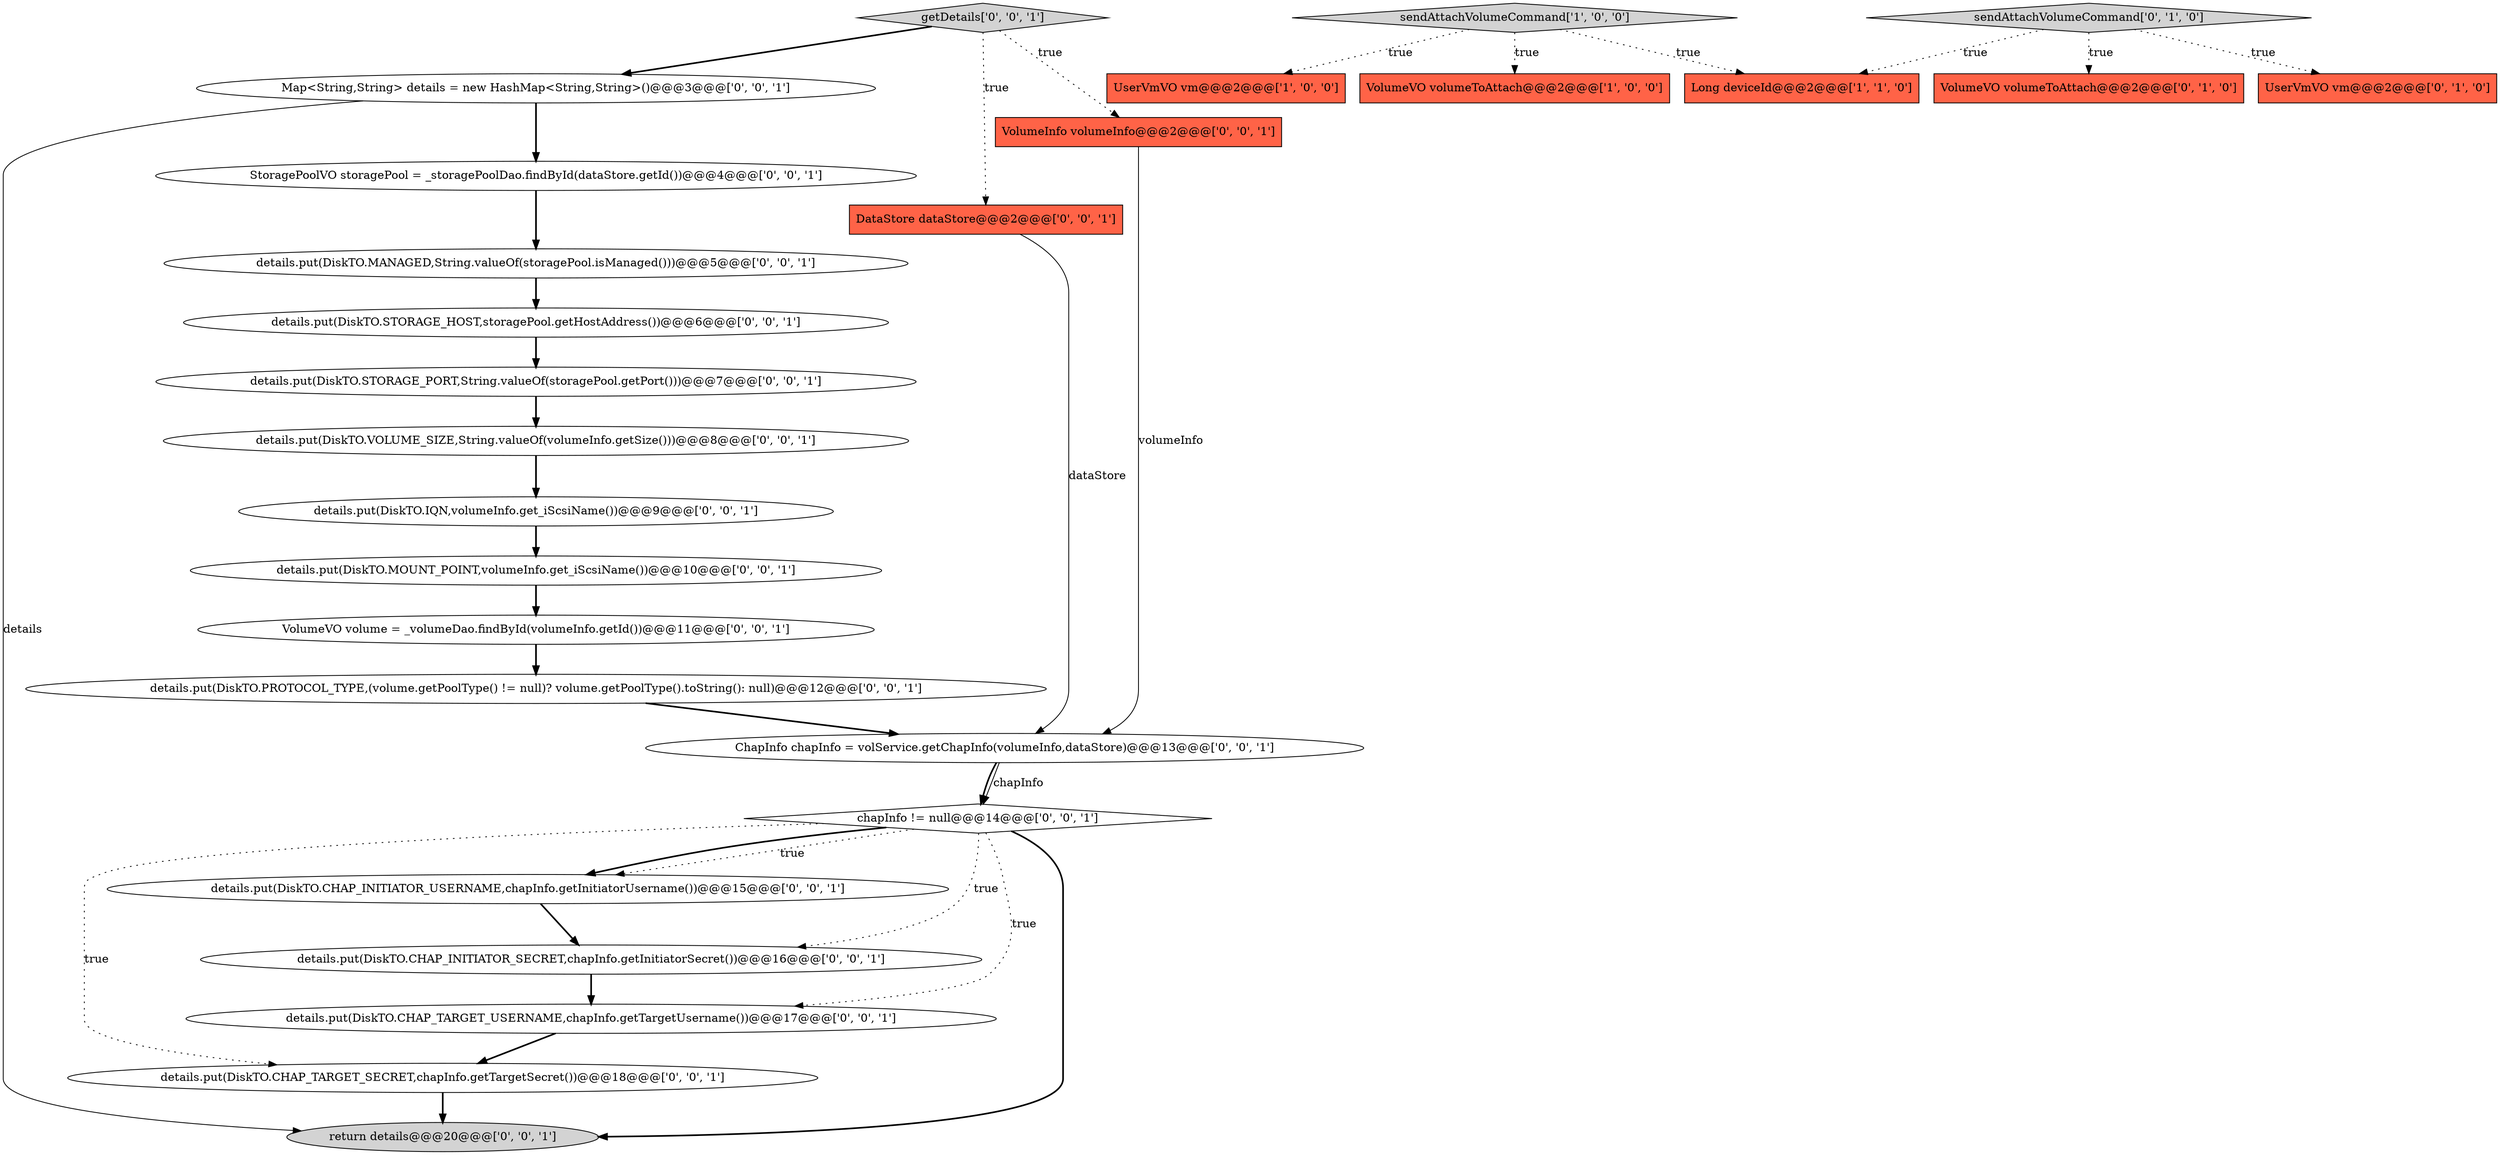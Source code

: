 digraph {
9 [style = filled, label = "chapInfo != null@@@14@@@['0', '0', '1']", fillcolor = white, shape = diamond image = "AAA0AAABBB3BBB"];
7 [style = filled, label = "VolumeVO volume = _volumeDao.findById(volumeInfo.getId())@@@11@@@['0', '0', '1']", fillcolor = white, shape = ellipse image = "AAA0AAABBB3BBB"];
0 [style = filled, label = "UserVmVO vm@@@2@@@['1', '0', '0']", fillcolor = tomato, shape = box image = "AAA0AAABBB1BBB"];
16 [style = filled, label = "VolumeInfo volumeInfo@@@2@@@['0', '0', '1']", fillcolor = tomato, shape = box image = "AAA0AAABBB3BBB"];
18 [style = filled, label = "details.put(DiskTO.PROTOCOL_TYPE,(volume.getPoolType() != null)? volume.getPoolType().toString(): null)@@@12@@@['0', '0', '1']", fillcolor = white, shape = ellipse image = "AAA0AAABBB3BBB"];
6 [style = filled, label = "sendAttachVolumeCommand['0', '1', '0']", fillcolor = lightgray, shape = diamond image = "AAA0AAABBB2BBB"];
2 [style = filled, label = "VolumeVO volumeToAttach@@@2@@@['1', '0', '0']", fillcolor = tomato, shape = box image = "AAA0AAABBB1BBB"];
22 [style = filled, label = "details.put(DiskTO.IQN,volumeInfo.get_iScsiName())@@@9@@@['0', '0', '1']", fillcolor = white, shape = ellipse image = "AAA0AAABBB3BBB"];
21 [style = filled, label = "details.put(DiskTO.CHAP_INITIATOR_SECRET,chapInfo.getInitiatorSecret())@@@16@@@['0', '0', '1']", fillcolor = white, shape = ellipse image = "AAA0AAABBB3BBB"];
20 [style = filled, label = "details.put(DiskTO.MOUNT_POINT,volumeInfo.get_iScsiName())@@@10@@@['0', '0', '1']", fillcolor = white, shape = ellipse image = "AAA0AAABBB3BBB"];
15 [style = filled, label = "details.put(DiskTO.CHAP_TARGET_SECRET,chapInfo.getTargetSecret())@@@18@@@['0', '0', '1']", fillcolor = white, shape = ellipse image = "AAA0AAABBB3BBB"];
1 [style = filled, label = "sendAttachVolumeCommand['1', '0', '0']", fillcolor = lightgray, shape = diamond image = "AAA0AAABBB1BBB"];
24 [style = filled, label = "ChapInfo chapInfo = volService.getChapInfo(volumeInfo,dataStore)@@@13@@@['0', '0', '1']", fillcolor = white, shape = ellipse image = "AAA0AAABBB3BBB"];
26 [style = filled, label = "DataStore dataStore@@@2@@@['0', '0', '1']", fillcolor = tomato, shape = box image = "AAA0AAABBB3BBB"];
4 [style = filled, label = "VolumeVO volumeToAttach@@@2@@@['0', '1', '0']", fillcolor = tomato, shape = box image = "AAA0AAABBB2BBB"];
10 [style = filled, label = "details.put(DiskTO.MANAGED,String.valueOf(storagePool.isManaged()))@@@5@@@['0', '0', '1']", fillcolor = white, shape = ellipse image = "AAA0AAABBB3BBB"];
23 [style = filled, label = "StoragePoolVO storagePool = _storagePoolDao.findById(dataStore.getId())@@@4@@@['0', '0', '1']", fillcolor = white, shape = ellipse image = "AAA0AAABBB3BBB"];
13 [style = filled, label = "getDetails['0', '0', '1']", fillcolor = lightgray, shape = diamond image = "AAA0AAABBB3BBB"];
25 [style = filled, label = "details.put(DiskTO.CHAP_INITIATOR_USERNAME,chapInfo.getInitiatorUsername())@@@15@@@['0', '0', '1']", fillcolor = white, shape = ellipse image = "AAA0AAABBB3BBB"];
11 [style = filled, label = "return details@@@20@@@['0', '0', '1']", fillcolor = lightgray, shape = ellipse image = "AAA0AAABBB3BBB"];
12 [style = filled, label = "details.put(DiskTO.CHAP_TARGET_USERNAME,chapInfo.getTargetUsername())@@@17@@@['0', '0', '1']", fillcolor = white, shape = ellipse image = "AAA0AAABBB3BBB"];
8 [style = filled, label = "details.put(DiskTO.STORAGE_PORT,String.valueOf(storagePool.getPort()))@@@7@@@['0', '0', '1']", fillcolor = white, shape = ellipse image = "AAA0AAABBB3BBB"];
17 [style = filled, label = "details.put(DiskTO.VOLUME_SIZE,String.valueOf(volumeInfo.getSize()))@@@8@@@['0', '0', '1']", fillcolor = white, shape = ellipse image = "AAA0AAABBB3BBB"];
5 [style = filled, label = "UserVmVO vm@@@2@@@['0', '1', '0']", fillcolor = tomato, shape = box image = "AAA0AAABBB2BBB"];
19 [style = filled, label = "details.put(DiskTO.STORAGE_HOST,storagePool.getHostAddress())@@@6@@@['0', '0', '1']", fillcolor = white, shape = ellipse image = "AAA0AAABBB3BBB"];
3 [style = filled, label = "Long deviceId@@@2@@@['1', '1', '0']", fillcolor = tomato, shape = box image = "AAA0AAABBB1BBB"];
14 [style = filled, label = "Map<String,String> details = new HashMap<String,String>()@@@3@@@['0', '0', '1']", fillcolor = white, shape = ellipse image = "AAA0AAABBB3BBB"];
9->11 [style = bold, label=""];
16->24 [style = solid, label="volumeInfo"];
20->7 [style = bold, label=""];
23->10 [style = bold, label=""];
1->0 [style = dotted, label="true"];
18->24 [style = bold, label=""];
7->18 [style = bold, label=""];
12->15 [style = bold, label=""];
19->8 [style = bold, label=""];
13->16 [style = dotted, label="true"];
9->25 [style = dotted, label="true"];
22->20 [style = bold, label=""];
8->17 [style = bold, label=""];
14->11 [style = solid, label="details"];
21->12 [style = bold, label=""];
10->19 [style = bold, label=""];
13->26 [style = dotted, label="true"];
9->21 [style = dotted, label="true"];
25->21 [style = bold, label=""];
6->5 [style = dotted, label="true"];
6->4 [style = dotted, label="true"];
1->3 [style = dotted, label="true"];
15->11 [style = bold, label=""];
6->3 [style = dotted, label="true"];
24->9 [style = bold, label=""];
14->23 [style = bold, label=""];
1->2 [style = dotted, label="true"];
9->15 [style = dotted, label="true"];
17->22 [style = bold, label=""];
26->24 [style = solid, label="dataStore"];
9->12 [style = dotted, label="true"];
9->25 [style = bold, label=""];
13->14 [style = bold, label=""];
24->9 [style = solid, label="chapInfo"];
}
